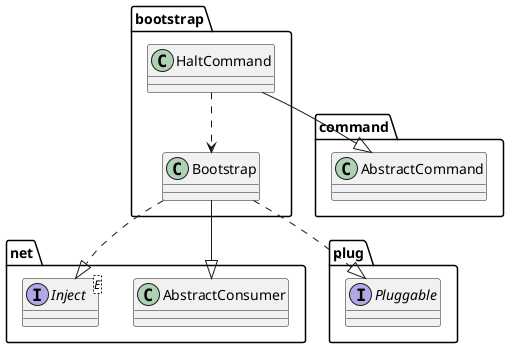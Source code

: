 @startuml

package bootstrap {
    class Bootstrap {
    }

    class HaltCommand {
    }
}

package command {
    class AbstractCommand
}

package net {
    class AbstractConsumer
    interface Inject<E>
}

package plug {
    interface Pluggable
}

Bootstrap --|> AbstractConsumer
Bootstrap ..|> Inject
Bootstrap ..|> Pluggable

HaltCommand --|> AbstractCommand
HaltCommand ..> Bootstrap

@enduml
